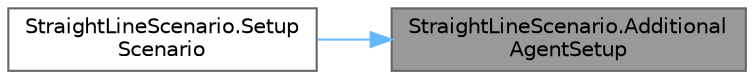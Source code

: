 digraph "StraightLineScenario.AdditionalAgentSetup"
{
 // LATEX_PDF_SIZE
  bgcolor="transparent";
  edge [fontname=Helvetica,fontsize=10,labelfontname=Helvetica,labelfontsize=10];
  node [fontname=Helvetica,fontsize=10,shape=box,height=0.2,width=0.4];
  rankdir="RL";
  Node1 [id="Node000001",label="StraightLineScenario.Additional\lAgentSetup",height=0.2,width=0.4,color="gray40", fillcolor="grey60", style="filled", fontcolor="black",tooltip="Add additional setup for agents."];
  Node1 -> Node2 [id="edge1_Node000001_Node000002",dir="back",color="steelblue1",style="solid",tooltip=" "];
  Node2 [id="Node000002",label="StraightLineScenario.Setup\lScenario",height=0.2,width=0.4,color="grey40", fillcolor="white", style="filled",URL="$class_straight_line_scenario.html#a11d4f84c71d5037b128f88e160d7ad70",tooltip="Populates scene with agents, gives them their destination."];
}
